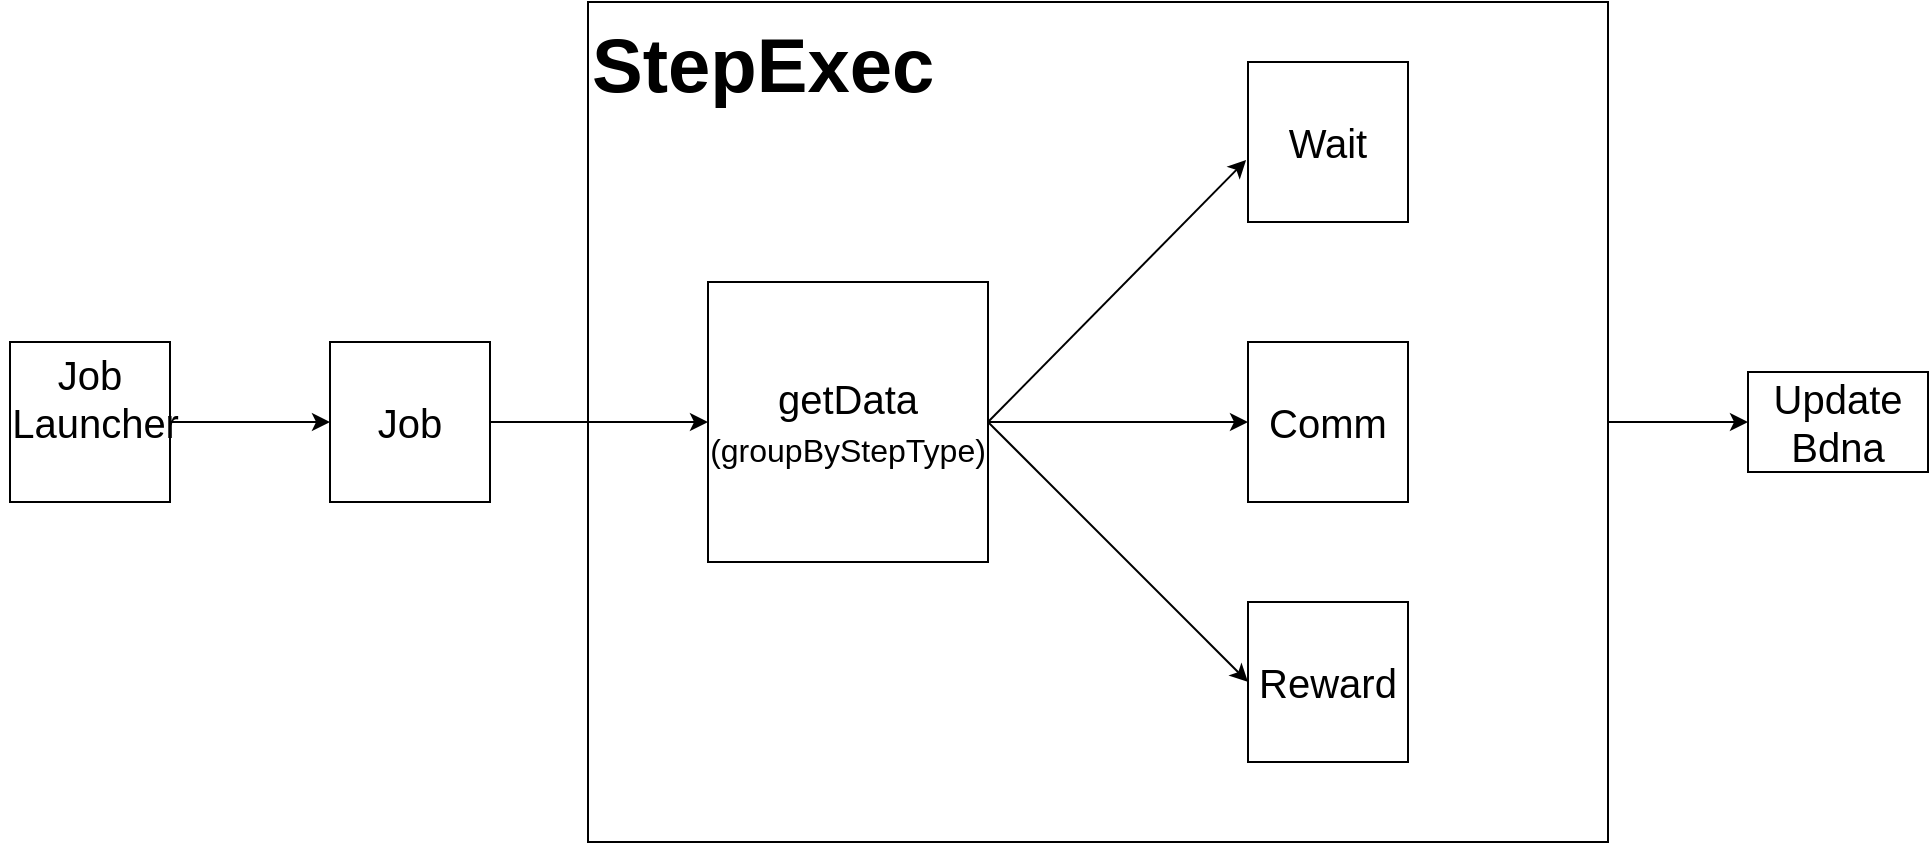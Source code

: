 <mxfile version="24.3.1" type="github">
  <diagram name="Page-1" id="dSjuG9kYuQEU8eFkGPQz">
    <mxGraphModel dx="1467" dy="783" grid="1" gridSize="10" guides="1" tooltips="1" connect="1" arrows="1" fold="1" page="1" pageScale="1" pageWidth="1169" pageHeight="827" math="0" shadow="0">
      <root>
        <mxCell id="0" />
        <mxCell id="1" parent="0" />
        <mxCell id="tpLD_pQavbhY24I1Bd5x-28" value="" style="edgeStyle=none;rounded=0;orthogonalLoop=1;jettySize=auto;html=1;fontSize=20;" edge="1" parent="1" source="tpLD_pQavbhY24I1Bd5x-26" target="tpLD_pQavbhY24I1Bd5x-27">
          <mxGeometry relative="1" as="geometry" />
        </mxCell>
        <object label="" StepExec="" id="tpLD_pQavbhY24I1Bd5x-26">
          <mxCell style="rounded=0;whiteSpace=wrap;html=1;align=left;fontSize=20;" vertex="1" parent="1">
            <mxGeometry x="339" y="150" width="510" height="420" as="geometry" />
          </mxCell>
        </object>
        <mxCell id="tpLD_pQavbhY24I1Bd5x-3" value="" style="edgeStyle=orthogonalEdgeStyle;rounded=0;orthogonalLoop=1;jettySize=auto;html=1;entryX=0;entryY=0.5;entryDx=0;entryDy=0;fontSize=20;" edge="1" parent="1" source="tpLD_pQavbhY24I1Bd5x-1" target="tpLD_pQavbhY24I1Bd5x-19">
          <mxGeometry relative="1" as="geometry">
            <mxPoint x="410" y="370" as="targetPoint" />
          </mxGeometry>
        </mxCell>
        <mxCell id="tpLD_pQavbhY24I1Bd5x-18" value="" style="edgeStyle=orthogonalEdgeStyle;rounded=0;orthogonalLoop=1;jettySize=auto;html=1;fontSize=20;" edge="1" parent="1" source="tpLD_pQavbhY24I1Bd5x-17" target="tpLD_pQavbhY24I1Bd5x-1">
          <mxGeometry relative="1" as="geometry" />
        </mxCell>
        <mxCell id="tpLD_pQavbhY24I1Bd5x-1" value="Job" style="whiteSpace=wrap;html=1;aspect=fixed;fontSize=20;" vertex="1" parent="1">
          <mxGeometry x="210" y="320" width="80" height="80" as="geometry" />
        </mxCell>
        <mxCell id="tpLD_pQavbhY24I1Bd5x-6" value="Wait" style="whiteSpace=wrap;html=1;aspect=fixed;fontSize=20;" vertex="1" parent="1">
          <mxGeometry x="669" y="180" width="80" height="80" as="geometry" />
        </mxCell>
        <mxCell id="tpLD_pQavbhY24I1Bd5x-8" value="Comm" style="whiteSpace=wrap;html=1;aspect=fixed;fontSize=20;" vertex="1" parent="1">
          <mxGeometry x="669" y="320" width="80" height="80" as="geometry" />
        </mxCell>
        <mxCell id="tpLD_pQavbhY24I1Bd5x-9" value="Reward" style="whiteSpace=wrap;html=1;aspect=fixed;fontSize=20;" vertex="1" parent="1">
          <mxGeometry x="669" y="450" width="80" height="80" as="geometry" />
        </mxCell>
        <mxCell id="tpLD_pQavbhY24I1Bd5x-17" value="&lt;div style=&quot;font-size: 20px;&quot;&gt;Job&lt;/div&gt;&lt;div style=&quot;font-size: 20px;&quot;&gt;&amp;nbsp;Launcher&lt;/div&gt;&lt;div style=&quot;font-size: 20px;&quot;&gt;&lt;br style=&quot;font-size: 20px;&quot;&gt;&lt;/div&gt;" style="whiteSpace=wrap;html=1;aspect=fixed;fontSize=20;" vertex="1" parent="1">
          <mxGeometry x="50" y="320" width="80" height="80" as="geometry" />
        </mxCell>
        <mxCell id="tpLD_pQavbhY24I1Bd5x-24" style="edgeStyle=none;rounded=0;orthogonalLoop=1;jettySize=auto;html=1;exitX=1;exitY=0.5;exitDx=0;exitDy=0;entryX=0;entryY=0.5;entryDx=0;entryDy=0;fontSize=20;" edge="1" parent="1" source="tpLD_pQavbhY24I1Bd5x-19" target="tpLD_pQavbhY24I1Bd5x-8">
          <mxGeometry relative="1" as="geometry" />
        </mxCell>
        <mxCell id="tpLD_pQavbhY24I1Bd5x-25" style="edgeStyle=none;rounded=0;orthogonalLoop=1;jettySize=auto;html=1;exitX=1;exitY=0.5;exitDx=0;exitDy=0;entryX=0;entryY=0.5;entryDx=0;entryDy=0;fontSize=20;" edge="1" parent="1" source="tpLD_pQavbhY24I1Bd5x-19" target="tpLD_pQavbhY24I1Bd5x-9">
          <mxGeometry relative="1" as="geometry" />
        </mxCell>
        <mxCell id="tpLD_pQavbhY24I1Bd5x-19" value="&lt;div style=&quot;font-size: 20px;&quot;&gt;getData&lt;/div&gt;&lt;div style=&quot;font-size: 20px;&quot;&gt;&lt;font style=&quot;font-size: 16px;&quot;&gt;(groupByStepType)&lt;/font&gt;&lt;/div&gt;" style="whiteSpace=wrap;html=1;aspect=fixed;fontSize=20;" vertex="1" parent="1">
          <mxGeometry x="399" y="290" width="140" height="140" as="geometry" />
        </mxCell>
        <mxCell id="tpLD_pQavbhY24I1Bd5x-23" style="rounded=0;orthogonalLoop=1;jettySize=auto;html=1;exitX=1;exitY=0.5;exitDx=0;exitDy=0;entryX=-0.012;entryY=0.613;entryDx=0;entryDy=0;entryPerimeter=0;fontSize=20;" edge="1" parent="1" source="tpLD_pQavbhY24I1Bd5x-19" target="tpLD_pQavbhY24I1Bd5x-6">
          <mxGeometry relative="1" as="geometry" />
        </mxCell>
        <mxCell id="tpLD_pQavbhY24I1Bd5x-27" value="Update Bdna" style="rounded=0;whiteSpace=wrap;html=1;fontSize=20;" vertex="1" parent="1">
          <mxGeometry x="919" y="335" width="90" height="50" as="geometry" />
        </mxCell>
        <mxCell id="tpLD_pQavbhY24I1Bd5x-31" value="&lt;h1 style=&quot;line-height: 0%; padding-top: 0px; padding-left: 0px; font-size: 38px;&quot; align=&quot;left&quot;&gt;&lt;font style=&quot;font-size: 38px;&quot; face=&quot;Helvetica&quot;&gt;StepExec&lt;/font&gt;&lt;/h1&gt;&lt;h1 style=&quot;margin-top: 0px;&quot;&gt;&lt;/h1&gt;" style="text;html=1;whiteSpace=wrap;overflow=hidden;rounded=0;fontSize=20;" vertex="1" parent="1">
          <mxGeometry x="339" y="150" width="180" height="120" as="geometry" />
        </mxCell>
      </root>
    </mxGraphModel>
  </diagram>
</mxfile>

